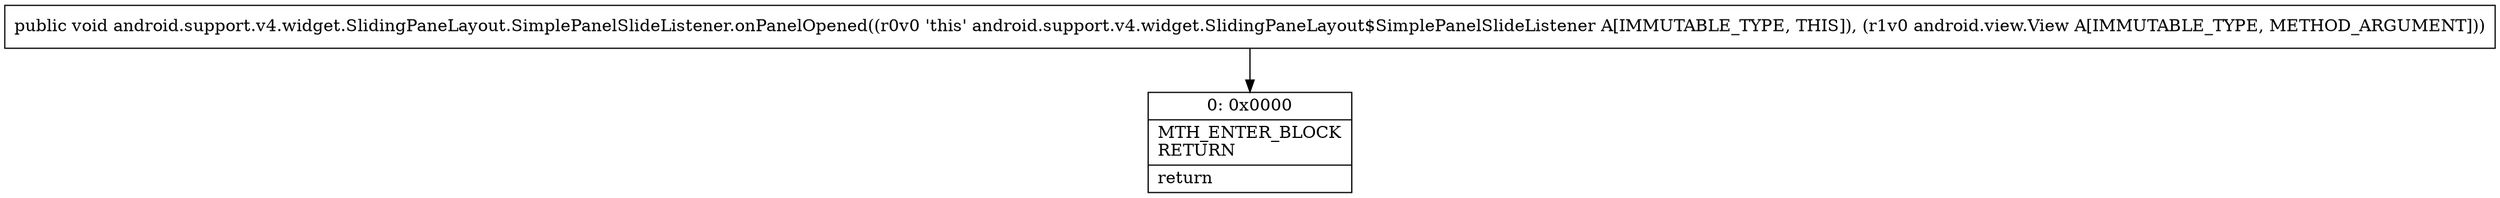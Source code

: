 digraph "CFG forandroid.support.v4.widget.SlidingPaneLayout.SimplePanelSlideListener.onPanelOpened(Landroid\/view\/View;)V" {
Node_0 [shape=record,label="{0\:\ 0x0000|MTH_ENTER_BLOCK\lRETURN\l|return\l}"];
MethodNode[shape=record,label="{public void android.support.v4.widget.SlidingPaneLayout.SimplePanelSlideListener.onPanelOpened((r0v0 'this' android.support.v4.widget.SlidingPaneLayout$SimplePanelSlideListener A[IMMUTABLE_TYPE, THIS]), (r1v0 android.view.View A[IMMUTABLE_TYPE, METHOD_ARGUMENT])) }"];
MethodNode -> Node_0;
}

